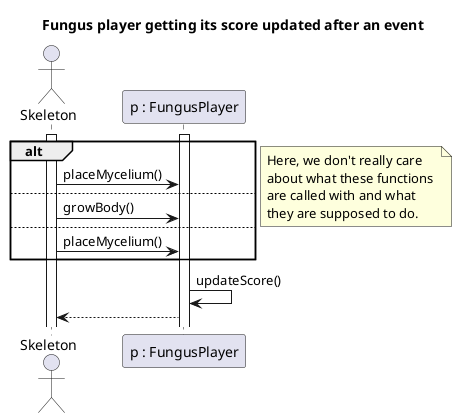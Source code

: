 @startuml Fungus player score

title Fungus player getting its score updated after an event

actor "Skeleton" as Ac
participant "p : FungusPlayer" as P

activate Ac
activate P

alt
    Ac -> P : placeMycelium()
else 
    Ac -> P : growBody()
else
    Ac -> P : placeMycelium()
end 
note right 
Here, we don't really care 
about what these functions 
are called with and what 
they are supposed to do.
end note

P -> P : updateScore()

P --> Ac


@enduml